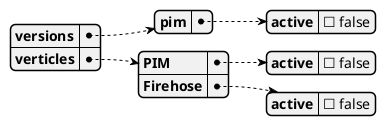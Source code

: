 @startjson "DisablePIM"
{
  "versions": {
    "pim": {
      "active": false
    }
  },
  "verticles": {
    "PIM": {
      "active": false
    },
    "Firehose": {
      "active": false
    }
  }
}
@endjson
